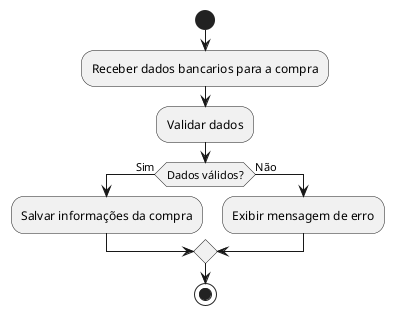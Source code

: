 @startuml
start

:Receber dados bancarios para a compra;
:Validar dados;
if (Dados válidos?) then (Sim)
  :Salvar informações da compra;
else (Não)
  :Exibir mensagem de erro;
endif

stop
@enduml